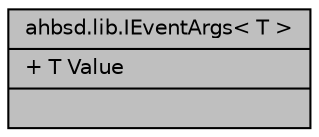 digraph "ahbsd.lib.IEventArgs&lt; T &gt;"
{
 // LATEX_PDF_SIZE
  bgcolor="transparent";
  edge [fontname="Helvetica",fontsize="10",labelfontname="Helvetica",labelfontsize="10"];
  node [fontname="Helvetica",fontsize="10",shape=record];
  Node1 [label="{ahbsd.lib.IEventArgs\< T \>\n|+ T Value\l|}",height=0.2,width=0.4,color="black", fillcolor="grey75", style="filled", fontcolor="black",tooltip="Interface for generic EventArgs."];
}

